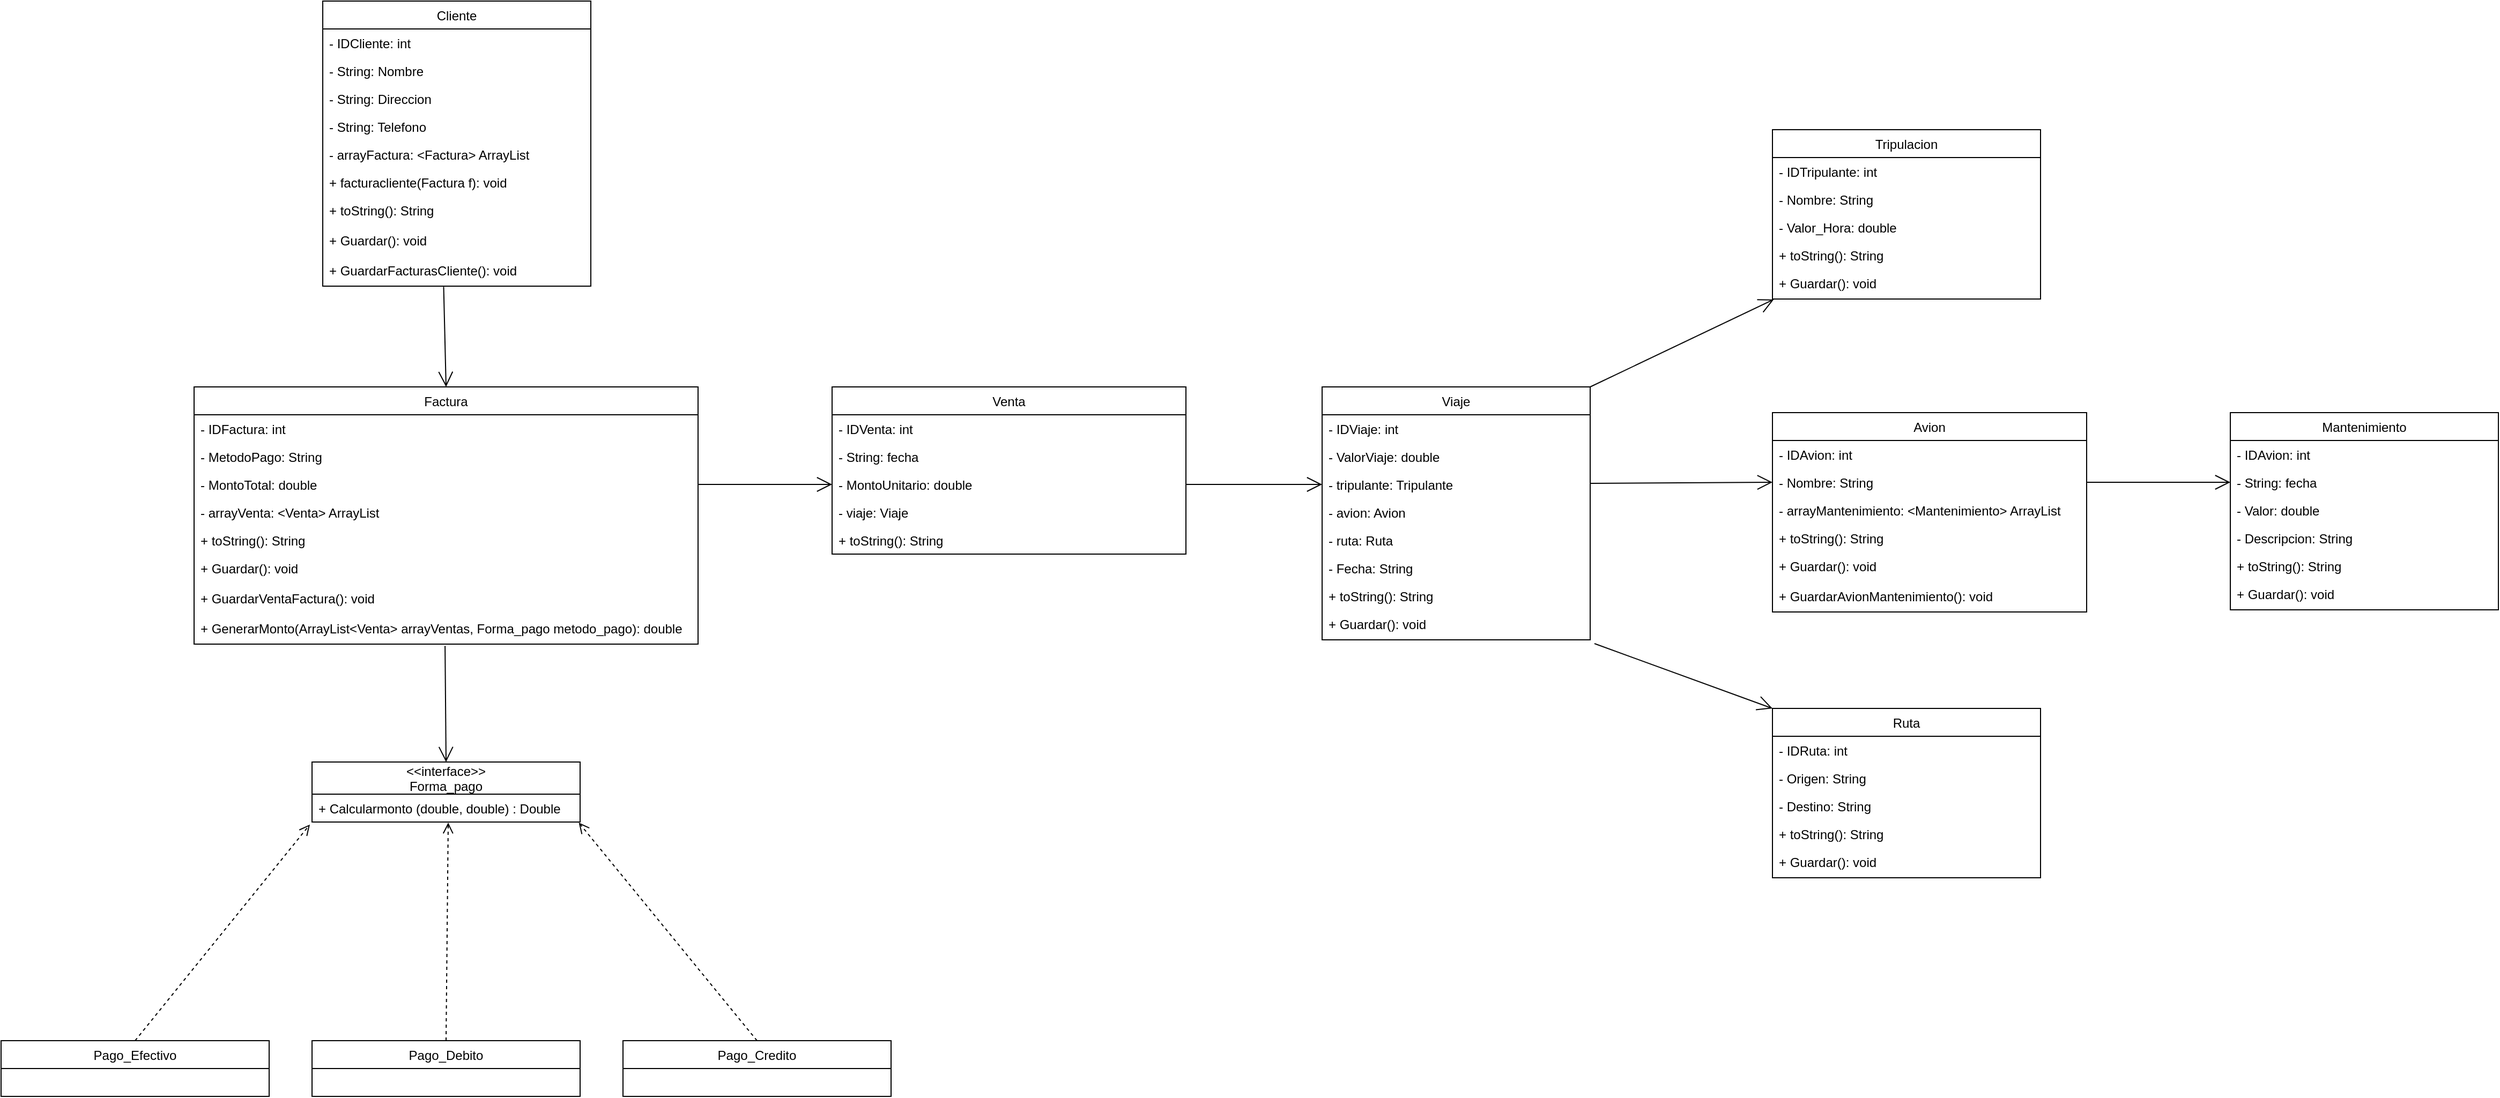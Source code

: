 <mxfile version="13.4.9" type="device" pages="2"><diagram id="Z25wBs1ccYOG37ImAIh9" name="Diagrama de Clases"><mxGraphModel dx="4899" dy="2285" grid="1" gridSize="10" guides="1" tooltips="1" connect="1" arrows="1" fold="1" page="1" pageScale="1" pageWidth="827" pageHeight="1169" math="0" shadow="0"><root><mxCell id="0"/><mxCell id="1" parent="0"/><mxCell id="sHvFcdhPHWUaCj-SSLkh-11" value="" style="html=1;verticalAlign=bottom;endArrow=open;dashed=1;endSize=8;exitX=0.5;exitY=0;exitDx=0;exitDy=0;entryX=0.995;entryY=1.021;entryDx=0;entryDy=0;entryPerimeter=0;" parent="1" source="sHvFcdhPHWUaCj-SSLkh-1" target="sHvFcdhPHWUaCj-SSLkh-10" edge="1"><mxGeometry relative="1" as="geometry"><mxPoint x="-645" y="300" as="sourcePoint"/><mxPoint x="-725" y="300" as="targetPoint"/></mxGeometry></mxCell><mxCell id="sHvFcdhPHWUaCj-SSLkh-12" value="" style="html=1;verticalAlign=bottom;endArrow=open;dashed=1;endSize=8;exitX=0.5;exitY=0;exitDx=0;exitDy=0;entryX=0.508;entryY=1.021;entryDx=0;entryDy=0;entryPerimeter=0;" parent="1" source="sHvFcdhPHWUaCj-SSLkh-5" target="sHvFcdhPHWUaCj-SSLkh-10" edge="1"><mxGeometry relative="1" as="geometry"><mxPoint x="-450" y="430" as="sourcePoint"/><mxPoint x="-705" y="270" as="targetPoint"/></mxGeometry></mxCell><mxCell id="sHvFcdhPHWUaCj-SSLkh-13" value="" style="html=1;verticalAlign=bottom;endArrow=open;dashed=1;endSize=8;exitX=0.5;exitY=0;exitDx=0;exitDy=0;entryX=-0.008;entryY=1.09;entryDx=0;entryDy=0;entryPerimeter=0;" parent="1" source="sHvFcdhPHWUaCj-SSLkh-7" target="sHvFcdhPHWUaCj-SSLkh-10" edge="1"><mxGeometry relative="1" as="geometry"><mxPoint x="-440" y="440" as="sourcePoint"/><mxPoint x="-596.25" y="272.546" as="targetPoint"/></mxGeometry></mxCell><mxCell id="sHvFcdhPHWUaCj-SSLkh-91" value="" style="endArrow=open;endFill=1;endSize=12;html=1;entryX=0.5;entryY=0;entryDx=0;entryDy=0;exitX=0.498;exitY=1.056;exitDx=0;exitDy=0;exitPerimeter=0;" parent="1" source="sHvFcdhPHWUaCj-SSLkh-88" target="sHvFcdhPHWUaCj-SSLkh-9" edge="1"><mxGeometry width="160" relative="1" as="geometry"><mxPoint x="-1165" y="-30" as="sourcePoint"/><mxPoint x="-645" y="167.93" as="targetPoint"/></mxGeometry></mxCell><mxCell id="L1FvpwzMCT5sLT5Tfhql-2" value="" style="endArrow=open;endFill=1;endSize=12;html=1;entryX=0;entryY=0.5;entryDx=0;entryDy=0;exitX=1;exitY=0.5;exitDx=0;exitDy=0;" edge="1" parent="1" source="sHvFcdhPHWUaCj-SSLkh-85" target="sHvFcdhPHWUaCj-SSLkh-71"><mxGeometry width="160" relative="1" as="geometry"><mxPoint x="-1030" y="-120" as="sourcePoint"/><mxPoint x="-900" y="-119" as="targetPoint"/></mxGeometry></mxCell><mxCell id="L1FvpwzMCT5sLT5Tfhql-3" value="" style="endArrow=open;endFill=1;endSize=12;html=1;exitX=0.451;exitY=1.021;exitDx=0;exitDy=0;exitPerimeter=0;entryX=0.5;entryY=0;entryDx=0;entryDy=0;" edge="1" parent="1" source="sHvFcdhPHWUaCj-SSLkh-81" target="sHvFcdhPHWUaCj-SSLkh-82"><mxGeometry width="160" relative="1" as="geometry"><mxPoint x="-1166" y="-363" as="sourcePoint"/><mxPoint x="-1166" y="-210" as="targetPoint"/></mxGeometry></mxCell><mxCell id="L1FvpwzMCT5sLT5Tfhql-4" value="" style="endArrow=open;endFill=1;endSize=12;html=1;exitX=1;exitY=0.5;exitDx=0;exitDy=0;" edge="1" parent="1" source="sHvFcdhPHWUaCj-SSLkh-71"><mxGeometry width="160" relative="1" as="geometry"><mxPoint x="-523" y="-119" as="sourcePoint"/><mxPoint x="-433" y="-119" as="targetPoint"/></mxGeometry></mxCell><mxCell id="L1FvpwzMCT5sLT5Tfhql-7" value="" style="endArrow=open;endFill=1;endSize=12;html=1;entryX=0;entryY=0.5;entryDx=0;entryDy=0;exitX=1;exitY=0.5;exitDx=0;exitDy=0;" edge="1" parent="1" target="L1FvpwzMCT5sLT5Tfhql-27"><mxGeometry width="160" relative="1" as="geometry"><mxPoint x="-183" y="-120" as="sourcePoint"/><mxPoint x="74" y="-120" as="targetPoint"/></mxGeometry></mxCell><mxCell id="L1FvpwzMCT5sLT5Tfhql-11" value="" style="endArrow=open;endFill=1;endSize=12;html=1;exitX=1;exitY=0.5;exitDx=0;exitDy=0;entryX=0;entryY=0.5;entryDx=0;entryDy=0;" edge="1" parent="1" source="L1FvpwzMCT5sLT5Tfhql-27" target="sHvFcdhPHWUaCj-SSLkh-45"><mxGeometry width="160" relative="1" as="geometry"><mxPoint x="237" y="-119.25" as="sourcePoint"/><mxPoint x="367" y="-119" as="targetPoint"/></mxGeometry></mxCell><mxCell id="L1FvpwzMCT5sLT5Tfhql-12" value="" style="endArrow=open;endFill=1;endSize=12;html=1;entryX=0;entryY=0;entryDx=0;entryDy=0;exitX=1.016;exitY=1.125;exitDx=0;exitDy=0;exitPerimeter=0;" edge="1" parent="1" source="sHvFcdhPHWUaCj-SSLkh-22" target="sHvFcdhPHWUaCj-SSLkh-61"><mxGeometry width="160" relative="1" as="geometry"><mxPoint x="-173" y="-110" as="sourcePoint"/><mxPoint x="84" y="-110" as="targetPoint"/></mxGeometry></mxCell><mxCell id="L1FvpwzMCT5sLT5Tfhql-13" value="" style="endArrow=open;endFill=1;endSize=12;html=1;entryX=0.005;entryY=1.015;entryDx=0;entryDy=0;exitX=1;exitY=0;exitDx=0;exitDy=0;entryPerimeter=0;" edge="1" parent="1" source="sHvFcdhPHWUaCj-SSLkh-14" target="sHvFcdhPHWUaCj-SSLkh-60"><mxGeometry width="160" relative="1" as="geometry"><mxPoint x="-163" y="-100" as="sourcePoint"/><mxPoint x="94" y="-100" as="targetPoint"/></mxGeometry></mxCell><mxCell id="sHvFcdhPHWUaCj-SSLkh-14" value="Viaje" style="swimlane;fontStyle=0;childLayout=stackLayout;horizontal=1;startSize=26;fillColor=none;horizontalStack=0;resizeParent=1;resizeParentMax=0;resizeLast=0;collapsible=1;marginBottom=0;" parent="1" vertex="1"><mxGeometry x="-433" y="-210" width="250" height="236" as="geometry"/></mxCell><mxCell id="sHvFcdhPHWUaCj-SSLkh-19" value="- IDViaje: int" style="text;strokeColor=none;fillColor=none;align=left;verticalAlign=top;spacingLeft=4;spacingRight=4;overflow=hidden;rotatable=0;points=[[0,0.5],[1,0.5]];portConstraint=eastwest;" parent="sHvFcdhPHWUaCj-SSLkh-14" vertex="1"><mxGeometry y="26" width="250" height="26" as="geometry"/></mxCell><mxCell id="L1FvpwzMCT5sLT5Tfhql-23" value="- ValorViaje: double&#10;" style="text;strokeColor=none;fillColor=none;align=left;verticalAlign=top;spacingLeft=4;spacingRight=4;overflow=hidden;rotatable=0;points=[[0,0.5],[1,0.5]];portConstraint=eastwest;" vertex="1" parent="sHvFcdhPHWUaCj-SSLkh-14"><mxGeometry y="52" width="250" height="26" as="geometry"/></mxCell><mxCell id="sHvFcdhPHWUaCj-SSLkh-18" value="- tripulante: Tripulante" style="text;strokeColor=none;fillColor=none;align=left;verticalAlign=top;spacingLeft=4;spacingRight=4;overflow=hidden;rotatable=0;points=[[0,0.5],[1,0.5]];portConstraint=eastwest;" parent="sHvFcdhPHWUaCj-SSLkh-14" vertex="1"><mxGeometry y="78" width="250" height="26" as="geometry"/></mxCell><mxCell id="sHvFcdhPHWUaCj-SSLkh-20" value="- avion: Avion" style="text;strokeColor=none;fillColor=none;align=left;verticalAlign=top;spacingLeft=4;spacingRight=4;overflow=hidden;rotatable=0;points=[[0,0.5],[1,0.5]];portConstraint=eastwest;" parent="sHvFcdhPHWUaCj-SSLkh-14" vertex="1"><mxGeometry y="104" width="250" height="26" as="geometry"/></mxCell><mxCell id="sHvFcdhPHWUaCj-SSLkh-21" value="- ruta: Ruta" style="text;strokeColor=none;fillColor=none;align=left;verticalAlign=top;spacingLeft=4;spacingRight=4;overflow=hidden;rotatable=0;points=[[0,0.5],[1,0.5]];portConstraint=eastwest;" parent="sHvFcdhPHWUaCj-SSLkh-14" vertex="1"><mxGeometry y="130" width="250" height="26" as="geometry"/></mxCell><mxCell id="sHvFcdhPHWUaCj-SSLkh-23" value="- Fecha: String&#10;" style="text;strokeColor=none;fillColor=none;align=left;verticalAlign=top;spacingLeft=4;spacingRight=4;overflow=hidden;rotatable=0;points=[[0,0.5],[1,0.5]];portConstraint=eastwest;" parent="sHvFcdhPHWUaCj-SSLkh-14" vertex="1"><mxGeometry y="156" width="250" height="26" as="geometry"/></mxCell><mxCell id="sHvFcdhPHWUaCj-SSLkh-24" value="+ toString(): String&#10;" style="text;strokeColor=none;fillColor=none;align=left;verticalAlign=top;spacingLeft=4;spacingRight=4;overflow=hidden;rotatable=0;points=[[0,0.5],[1,0.5]];portConstraint=eastwest;" parent="sHvFcdhPHWUaCj-SSLkh-14" vertex="1"><mxGeometry y="182" width="250" height="26" as="geometry"/></mxCell><mxCell id="sHvFcdhPHWUaCj-SSLkh-22" value="+ Guardar(): void" style="text;strokeColor=none;fillColor=none;align=left;verticalAlign=top;spacingLeft=4;spacingRight=4;overflow=hidden;rotatable=0;points=[[0,0.5],[1,0.5]];portConstraint=eastwest;" parent="sHvFcdhPHWUaCj-SSLkh-14" vertex="1"><mxGeometry y="208" width="250" height="28" as="geometry"/></mxCell><mxCell id="sHvFcdhPHWUaCj-SSLkh-54" value="Tripulacion" style="swimlane;fontStyle=0;childLayout=stackLayout;horizontal=1;startSize=26;fillColor=none;horizontalStack=0;resizeParent=1;resizeParentMax=0;resizeLast=0;collapsible=1;marginBottom=0;" parent="1" vertex="1"><mxGeometry x="-13" y="-450" width="250" height="158" as="geometry"/></mxCell><mxCell id="L1FvpwzMCT5sLT5Tfhql-24" value="- IDTripulante: int" style="text;strokeColor=none;fillColor=none;align=left;verticalAlign=top;spacingLeft=4;spacingRight=4;overflow=hidden;rotatable=0;points=[[0,0.5],[1,0.5]];portConstraint=eastwest;" vertex="1" parent="sHvFcdhPHWUaCj-SSLkh-54"><mxGeometry y="26" width="250" height="26" as="geometry"/></mxCell><mxCell id="sHvFcdhPHWUaCj-SSLkh-55" value="- Nombre: String&#10;" style="text;strokeColor=none;fillColor=none;align=left;verticalAlign=top;spacingLeft=4;spacingRight=4;overflow=hidden;rotatable=0;points=[[0,0.5],[1,0.5]];portConstraint=eastwest;" parent="sHvFcdhPHWUaCj-SSLkh-54" vertex="1"><mxGeometry y="52" width="250" height="26" as="geometry"/></mxCell><mxCell id="sHvFcdhPHWUaCj-SSLkh-56" value="- Valor_Hora: double" style="text;strokeColor=none;fillColor=none;align=left;verticalAlign=top;spacingLeft=4;spacingRight=4;overflow=hidden;rotatable=0;points=[[0,0.5],[1,0.5]];portConstraint=eastwest;" parent="sHvFcdhPHWUaCj-SSLkh-54" vertex="1"><mxGeometry y="78" width="250" height="26" as="geometry"/></mxCell><mxCell id="sHvFcdhPHWUaCj-SSLkh-59" value="+ toString(): String&#10;" style="text;strokeColor=none;fillColor=none;align=left;verticalAlign=top;spacingLeft=4;spacingRight=4;overflow=hidden;rotatable=0;points=[[0,0.5],[1,0.5]];portConstraint=eastwest;" parent="sHvFcdhPHWUaCj-SSLkh-54" vertex="1"><mxGeometry y="104" width="250" height="26" as="geometry"/></mxCell><mxCell id="sHvFcdhPHWUaCj-SSLkh-60" value="+ Guardar(): void" style="text;strokeColor=none;fillColor=none;align=left;verticalAlign=top;spacingLeft=4;spacingRight=4;overflow=hidden;rotatable=0;points=[[0,0.5],[1,0.5]];portConstraint=eastwest;" parent="sHvFcdhPHWUaCj-SSLkh-54" vertex="1"><mxGeometry y="130" width="250" height="28" as="geometry"/></mxCell><mxCell id="sHvFcdhPHWUaCj-SSLkh-61" value="Ruta" style="swimlane;fontStyle=0;childLayout=stackLayout;horizontal=1;startSize=26;fillColor=none;horizontalStack=0;resizeParent=1;resizeParentMax=0;resizeLast=0;collapsible=1;marginBottom=0;" parent="1" vertex="1"><mxGeometry x="-13" y="90" width="250" height="158" as="geometry"/></mxCell><mxCell id="sHvFcdhPHWUaCj-SSLkh-62" value="- IDRuta: int" style="text;strokeColor=none;fillColor=none;align=left;verticalAlign=top;spacingLeft=4;spacingRight=4;overflow=hidden;rotatable=0;points=[[0,0.5],[1,0.5]];portConstraint=eastwest;" parent="sHvFcdhPHWUaCj-SSLkh-61" vertex="1"><mxGeometry y="26" width="250" height="26" as="geometry"/></mxCell><mxCell id="L1FvpwzMCT5sLT5Tfhql-28" value="- Origen: String" style="text;strokeColor=none;fillColor=none;align=left;verticalAlign=top;spacingLeft=4;spacingRight=4;overflow=hidden;rotatable=0;points=[[0,0.5],[1,0.5]];portConstraint=eastwest;" vertex="1" parent="sHvFcdhPHWUaCj-SSLkh-61"><mxGeometry y="52" width="250" height="26" as="geometry"/></mxCell><mxCell id="sHvFcdhPHWUaCj-SSLkh-63" value="- Destino: String" style="text;strokeColor=none;fillColor=none;align=left;verticalAlign=top;spacingLeft=4;spacingRight=4;overflow=hidden;rotatable=0;points=[[0,0.5],[1,0.5]];portConstraint=eastwest;" parent="sHvFcdhPHWUaCj-SSLkh-61" vertex="1"><mxGeometry y="78" width="250" height="26" as="geometry"/></mxCell><mxCell id="sHvFcdhPHWUaCj-SSLkh-66" value="+ toString(): String&#10;" style="text;strokeColor=none;fillColor=none;align=left;verticalAlign=top;spacingLeft=4;spacingRight=4;overflow=hidden;rotatable=0;points=[[0,0.5],[1,0.5]];portConstraint=eastwest;" parent="sHvFcdhPHWUaCj-SSLkh-61" vertex="1"><mxGeometry y="104" width="250" height="26" as="geometry"/></mxCell><mxCell id="sHvFcdhPHWUaCj-SSLkh-67" value="+ Guardar(): void" style="text;strokeColor=none;fillColor=none;align=left;verticalAlign=top;spacingLeft=4;spacingRight=4;overflow=hidden;rotatable=0;points=[[0,0.5],[1,0.5]];portConstraint=eastwest;" parent="sHvFcdhPHWUaCj-SSLkh-61" vertex="1"><mxGeometry y="130" width="250" height="28" as="geometry"/></mxCell><mxCell id="sHvFcdhPHWUaCj-SSLkh-75" value="Cliente" style="swimlane;fontStyle=0;childLayout=stackLayout;horizontal=1;startSize=26;fillColor=none;horizontalStack=0;resizeParent=1;resizeParentMax=0;resizeLast=0;collapsible=1;marginBottom=0;" parent="1" vertex="1"><mxGeometry x="-1365" y="-570" width="250" height="266" as="geometry"/></mxCell><mxCell id="sHvFcdhPHWUaCj-SSLkh-76" value="- IDCliente: int&#10;" style="text;strokeColor=none;fillColor=none;align=left;verticalAlign=top;spacingLeft=4;spacingRight=4;overflow=hidden;rotatable=0;points=[[0,0.5],[1,0.5]];portConstraint=eastwest;" parent="sHvFcdhPHWUaCj-SSLkh-75" vertex="1"><mxGeometry y="26" width="250" height="26" as="geometry"/></mxCell><mxCell id="sHvFcdhPHWUaCj-SSLkh-77" value="- String: Nombre" style="text;strokeColor=none;fillColor=none;align=left;verticalAlign=top;spacingLeft=4;spacingRight=4;overflow=hidden;rotatable=0;points=[[0,0.5],[1,0.5]];portConstraint=eastwest;" parent="sHvFcdhPHWUaCj-SSLkh-75" vertex="1"><mxGeometry y="52" width="250" height="26" as="geometry"/></mxCell><mxCell id="sHvFcdhPHWUaCj-SSLkh-78" value="- String: Direccion" style="text;strokeColor=none;fillColor=none;align=left;verticalAlign=top;spacingLeft=4;spacingRight=4;overflow=hidden;rotatable=0;points=[[0,0.5],[1,0.5]];portConstraint=eastwest;" parent="sHvFcdhPHWUaCj-SSLkh-75" vertex="1"><mxGeometry y="78" width="250" height="26" as="geometry"/></mxCell><mxCell id="sHvFcdhPHWUaCj-SSLkh-79" value="- String: Telefono" style="text;strokeColor=none;fillColor=none;align=left;verticalAlign=top;spacingLeft=4;spacingRight=4;overflow=hidden;rotatable=0;points=[[0,0.5],[1,0.5]];portConstraint=eastwest;" parent="sHvFcdhPHWUaCj-SSLkh-75" vertex="1"><mxGeometry y="104" width="250" height="26" as="geometry"/></mxCell><mxCell id="L1FvpwzMCT5sLT5Tfhql-15" value="- arrayFactura: &lt;Factura&gt; ArrayList " style="text;strokeColor=none;fillColor=none;align=left;verticalAlign=top;spacingLeft=4;spacingRight=4;overflow=hidden;rotatable=0;points=[[0,0.5],[1,0.5]];portConstraint=eastwest;" vertex="1" parent="sHvFcdhPHWUaCj-SSLkh-75"><mxGeometry y="130" width="250" height="26" as="geometry"/></mxCell><mxCell id="sHvFcdhPHWUaCj-SSLkh-80" value="+ facturacliente(Factura f): void" style="text;strokeColor=none;fillColor=none;align=left;verticalAlign=top;spacingLeft=4;spacingRight=4;overflow=hidden;rotatable=0;points=[[0,0.5],[1,0.5]];portConstraint=eastwest;" parent="sHvFcdhPHWUaCj-SSLkh-75" vertex="1"><mxGeometry y="156" width="250" height="26" as="geometry"/></mxCell><mxCell id="L1FvpwzMCT5sLT5Tfhql-16" value="+ toString(): String&#10;" style="text;strokeColor=none;fillColor=none;align=left;verticalAlign=top;spacingLeft=4;spacingRight=4;overflow=hidden;rotatable=0;points=[[0,0.5],[1,0.5]];portConstraint=eastwest;" vertex="1" parent="sHvFcdhPHWUaCj-SSLkh-75"><mxGeometry y="182" width="250" height="28" as="geometry"/></mxCell><mxCell id="L1FvpwzMCT5sLT5Tfhql-17" value="+ Guardar(): void" style="text;strokeColor=none;fillColor=none;align=left;verticalAlign=top;spacingLeft=4;spacingRight=4;overflow=hidden;rotatable=0;points=[[0,0.5],[1,0.5]];portConstraint=eastwest;" vertex="1" parent="sHvFcdhPHWUaCj-SSLkh-75"><mxGeometry y="210" width="250" height="28" as="geometry"/></mxCell><mxCell id="sHvFcdhPHWUaCj-SSLkh-81" value="+ GuardarFacturasCliente(): void" style="text;strokeColor=none;fillColor=none;align=left;verticalAlign=top;spacingLeft=4;spacingRight=4;overflow=hidden;rotatable=0;points=[[0,0.5],[1,0.5]];portConstraint=eastwest;" parent="sHvFcdhPHWUaCj-SSLkh-75" vertex="1"><mxGeometry y="238" width="250" height="28" as="geometry"/></mxCell><mxCell id="sHvFcdhPHWUaCj-SSLkh-9" value="&lt;&lt;interface&gt;&gt;&#10;Forma_pago" style="swimlane;fontStyle=0;childLayout=stackLayout;horizontal=1;startSize=30;fillColor=none;horizontalStack=0;resizeParent=1;resizeParentMax=0;resizeLast=0;collapsible=1;marginBottom=0;" parent="1" vertex="1"><mxGeometry x="-1375" y="140" width="250" height="56" as="geometry"/></mxCell><mxCell id="sHvFcdhPHWUaCj-SSLkh-10" value="+ Calcularmonto (double, double) : Double" style="text;strokeColor=none;fillColor=none;align=left;verticalAlign=top;spacingLeft=4;spacingRight=4;overflow=hidden;rotatable=0;points=[[0,0.5],[1,0.5]];portConstraint=eastwest;" parent="sHvFcdhPHWUaCj-SSLkh-9" vertex="1"><mxGeometry y="30" width="250" height="26" as="geometry"/></mxCell><mxCell id="sHvFcdhPHWUaCj-SSLkh-1" value="Pago_Credito" style="swimlane;fontStyle=0;childLayout=stackLayout;horizontal=1;startSize=26;fillColor=none;horizontalStack=0;resizeParent=1;resizeParentMax=0;resizeLast=0;collapsible=1;marginBottom=0;" parent="1" vertex="1"><mxGeometry x="-1085" y="400" width="250" height="52" as="geometry"/></mxCell><mxCell id="sHvFcdhPHWUaCj-SSLkh-5" value="Pago_Debito" style="swimlane;fontStyle=0;childLayout=stackLayout;horizontal=1;startSize=26;fillColor=none;horizontalStack=0;resizeParent=1;resizeParentMax=0;resizeLast=0;collapsible=1;marginBottom=0;" parent="1" vertex="1"><mxGeometry x="-1375" y="400" width="250" height="52" as="geometry"/></mxCell><mxCell id="sHvFcdhPHWUaCj-SSLkh-7" value="Pago_Efectivo" style="swimlane;fontStyle=0;childLayout=stackLayout;horizontal=1;startSize=26;fillColor=none;horizontalStack=0;resizeParent=1;resizeParentMax=0;resizeLast=0;collapsible=1;marginBottom=0;" parent="1" vertex="1"><mxGeometry x="-1665" y="400" width="250" height="52" as="geometry"/></mxCell><mxCell id="sHvFcdhPHWUaCj-SSLkh-82" value="Factura" style="swimlane;fontStyle=0;childLayout=stackLayout;horizontal=1;startSize=26;fillColor=none;horizontalStack=0;resizeParent=1;resizeParentMax=0;resizeLast=0;collapsible=1;marginBottom=0;" parent="1" vertex="1"><mxGeometry x="-1485" y="-210" width="470" height="240" as="geometry"/></mxCell><mxCell id="sHvFcdhPHWUaCj-SSLkh-83" value="- IDFactura: int" style="text;strokeColor=none;fillColor=none;align=left;verticalAlign=top;spacingLeft=4;spacingRight=4;overflow=hidden;rotatable=0;points=[[0,0.5],[1,0.5]];portConstraint=eastwest;" parent="sHvFcdhPHWUaCj-SSLkh-82" vertex="1"><mxGeometry y="26" width="470" height="26" as="geometry"/></mxCell><mxCell id="sHvFcdhPHWUaCj-SSLkh-84" value="- MetodoPago: String" style="text;strokeColor=none;fillColor=none;align=left;verticalAlign=top;spacingLeft=4;spacingRight=4;overflow=hidden;rotatable=0;points=[[0,0.5],[1,0.5]];portConstraint=eastwest;" parent="sHvFcdhPHWUaCj-SSLkh-82" vertex="1"><mxGeometry y="52" width="470" height="26" as="geometry"/></mxCell><mxCell id="sHvFcdhPHWUaCj-SSLkh-85" value="- MontoTotal: double" style="text;strokeColor=none;fillColor=none;align=left;verticalAlign=top;spacingLeft=4;spacingRight=4;overflow=hidden;rotatable=0;points=[[0,0.5],[1,0.5]];portConstraint=eastwest;" parent="sHvFcdhPHWUaCj-SSLkh-82" vertex="1"><mxGeometry y="78" width="470" height="26" as="geometry"/></mxCell><mxCell id="L1FvpwzMCT5sLT5Tfhql-19" value="- arrayVenta: &lt;Venta&gt; ArrayList " style="text;strokeColor=none;fillColor=none;align=left;verticalAlign=top;spacingLeft=4;spacingRight=4;overflow=hidden;rotatable=0;points=[[0,0.5],[1,0.5]];portConstraint=eastwest;" vertex="1" parent="sHvFcdhPHWUaCj-SSLkh-82"><mxGeometry y="104" width="470" height="26" as="geometry"/></mxCell><mxCell id="sHvFcdhPHWUaCj-SSLkh-87" value="+ toString(): String&#10;" style="text;strokeColor=none;fillColor=none;align=left;verticalAlign=top;spacingLeft=4;spacingRight=4;overflow=hidden;rotatable=0;points=[[0,0.5],[1,0.5]];portConstraint=eastwest;" parent="sHvFcdhPHWUaCj-SSLkh-82" vertex="1"><mxGeometry y="130" width="470" height="26" as="geometry"/></mxCell><mxCell id="L1FvpwzMCT5sLT5Tfhql-20" value="+ Guardar(): void" style="text;strokeColor=none;fillColor=none;align=left;verticalAlign=top;spacingLeft=4;spacingRight=4;overflow=hidden;rotatable=0;points=[[0,0.5],[1,0.5]];portConstraint=eastwest;" vertex="1" parent="sHvFcdhPHWUaCj-SSLkh-82"><mxGeometry y="156" width="470" height="28" as="geometry"/></mxCell><mxCell id="L1FvpwzMCT5sLT5Tfhql-21" value="+ GuardarVentaFactura(): void" style="text;strokeColor=none;fillColor=none;align=left;verticalAlign=top;spacingLeft=4;spacingRight=4;overflow=hidden;rotatable=0;points=[[0,0.5],[1,0.5]];portConstraint=eastwest;" vertex="1" parent="sHvFcdhPHWUaCj-SSLkh-82"><mxGeometry y="184" width="470" height="28" as="geometry"/></mxCell><mxCell id="sHvFcdhPHWUaCj-SSLkh-88" value="+ GenerarMonto(ArrayList&lt;Venta&gt; arrayVentas, Forma_pago metodo_pago): double&#10;" style="text;strokeColor=none;fillColor=none;align=left;verticalAlign=top;spacingLeft=4;spacingRight=4;overflow=hidden;rotatable=0;points=[[0,0.5],[1,0.5]];portConstraint=eastwest;" parent="sHvFcdhPHWUaCj-SSLkh-82" vertex="1"><mxGeometry y="212" width="470" height="28" as="geometry"/></mxCell><mxCell id="sHvFcdhPHWUaCj-SSLkh-68" value="Venta" style="swimlane;fontStyle=0;childLayout=stackLayout;horizontal=1;startSize=26;fillColor=none;horizontalStack=0;resizeParent=1;resizeParentMax=0;resizeLast=0;collapsible=1;marginBottom=0;" parent="1" vertex="1"><mxGeometry x="-890" y="-210" width="330" height="156" as="geometry"/></mxCell><mxCell id="sHvFcdhPHWUaCj-SSLkh-69" value="- IDVenta: int" style="text;strokeColor=none;fillColor=none;align=left;verticalAlign=top;spacingLeft=4;spacingRight=4;overflow=hidden;rotatable=0;points=[[0,0.5],[1,0.5]];portConstraint=eastwest;" parent="sHvFcdhPHWUaCj-SSLkh-68" vertex="1"><mxGeometry y="26" width="330" height="26" as="geometry"/></mxCell><mxCell id="sHvFcdhPHWUaCj-SSLkh-70" value="- String: fecha" style="text;strokeColor=none;fillColor=none;align=left;verticalAlign=top;spacingLeft=4;spacingRight=4;overflow=hidden;rotatable=0;points=[[0,0.5],[1,0.5]];portConstraint=eastwest;" parent="sHvFcdhPHWUaCj-SSLkh-68" vertex="1"><mxGeometry y="52" width="330" height="26" as="geometry"/></mxCell><mxCell id="sHvFcdhPHWUaCj-SSLkh-71" value="- MontoUnitario: double" style="text;strokeColor=none;fillColor=none;align=left;verticalAlign=top;spacingLeft=4;spacingRight=4;overflow=hidden;rotatable=0;points=[[0,0.5],[1,0.5]];portConstraint=eastwest;" parent="sHvFcdhPHWUaCj-SSLkh-68" vertex="1"><mxGeometry y="78" width="330" height="26" as="geometry"/></mxCell><mxCell id="sHvFcdhPHWUaCj-SSLkh-73" value="- viaje: Viaje" style="text;strokeColor=none;fillColor=none;align=left;verticalAlign=top;spacingLeft=4;spacingRight=4;overflow=hidden;rotatable=0;points=[[0,0.5],[1,0.5]];portConstraint=eastwest;" parent="sHvFcdhPHWUaCj-SSLkh-68" vertex="1"><mxGeometry y="104" width="330" height="26" as="geometry"/></mxCell><mxCell id="L1FvpwzMCT5sLT5Tfhql-22" value="+ toString(): String&#10;" style="text;strokeColor=none;fillColor=none;align=left;verticalAlign=top;spacingLeft=4;spacingRight=4;overflow=hidden;rotatable=0;points=[[0,0.5],[1,0.5]];portConstraint=eastwest;" vertex="1" parent="sHvFcdhPHWUaCj-SSLkh-68"><mxGeometry y="130" width="330" height="26" as="geometry"/></mxCell><mxCell id="sHvFcdhPHWUaCj-SSLkh-30" value="Avion" style="swimlane;fontStyle=0;childLayout=stackLayout;horizontal=1;startSize=26;fillColor=none;horizontalStack=0;resizeParent=1;resizeParentMax=0;resizeLast=0;collapsible=1;marginBottom=0;" parent="1" vertex="1"><mxGeometry x="-13" y="-186" width="293" height="186" as="geometry"/></mxCell><mxCell id="sHvFcdhPHWUaCj-SSLkh-31" value="- IDAvion: int" style="text;strokeColor=none;fillColor=none;align=left;verticalAlign=top;spacingLeft=4;spacingRight=4;overflow=hidden;rotatable=0;points=[[0,0.5],[1,0.5]];portConstraint=eastwest;" parent="sHvFcdhPHWUaCj-SSLkh-30" vertex="1"><mxGeometry y="26" width="293" height="26" as="geometry"/></mxCell><mxCell id="L1FvpwzMCT5sLT5Tfhql-27" value="- Nombre: String&#10;" style="text;strokeColor=none;fillColor=none;align=left;verticalAlign=top;spacingLeft=4;spacingRight=4;overflow=hidden;rotatable=0;points=[[0,0.5],[1,0.5]];portConstraint=eastwest;" vertex="1" parent="sHvFcdhPHWUaCj-SSLkh-30"><mxGeometry y="52" width="293" height="26" as="geometry"/></mxCell><mxCell id="L1FvpwzMCT5sLT5Tfhql-25" value="- arrayMantenimiento: &lt;Mantenimiento&gt; ArrayList " style="text;strokeColor=none;fillColor=none;align=left;verticalAlign=top;spacingLeft=4;spacingRight=4;overflow=hidden;rotatable=0;points=[[0,0.5],[1,0.5]];portConstraint=eastwest;" vertex="1" parent="sHvFcdhPHWUaCj-SSLkh-30"><mxGeometry y="78" width="293" height="26" as="geometry"/></mxCell><mxCell id="sHvFcdhPHWUaCj-SSLkh-36" value="+ toString(): String&#10;" style="text;strokeColor=none;fillColor=none;align=left;verticalAlign=top;spacingLeft=4;spacingRight=4;overflow=hidden;rotatable=0;points=[[0,0.5],[1,0.5]];portConstraint=eastwest;" parent="sHvFcdhPHWUaCj-SSLkh-30" vertex="1"><mxGeometry y="104" width="293" height="26" as="geometry"/></mxCell><mxCell id="sHvFcdhPHWUaCj-SSLkh-37" value="+ Guardar(): void" style="text;strokeColor=none;fillColor=none;align=left;verticalAlign=top;spacingLeft=4;spacingRight=4;overflow=hidden;rotatable=0;points=[[0,0.5],[1,0.5]];portConstraint=eastwest;" parent="sHvFcdhPHWUaCj-SSLkh-30" vertex="1"><mxGeometry y="130" width="293" height="28" as="geometry"/></mxCell><mxCell id="L1FvpwzMCT5sLT5Tfhql-26" value="+ GuardarAvionMantenimiento(): void" style="text;strokeColor=none;fillColor=none;align=left;verticalAlign=top;spacingLeft=4;spacingRight=4;overflow=hidden;rotatable=0;points=[[0,0.5],[1,0.5]];portConstraint=eastwest;" vertex="1" parent="sHvFcdhPHWUaCj-SSLkh-30"><mxGeometry y="158" width="293" height="28" as="geometry"/></mxCell><mxCell id="sHvFcdhPHWUaCj-SSLkh-43" value="Mantenimiento" style="swimlane;fontStyle=0;childLayout=stackLayout;horizontal=1;startSize=26;fillColor=none;horizontalStack=0;resizeParent=1;resizeParentMax=0;resizeLast=0;collapsible=1;marginBottom=0;" parent="1" vertex="1"><mxGeometry x="414" y="-186" width="250" height="184" as="geometry"/></mxCell><mxCell id="sHvFcdhPHWUaCj-SSLkh-44" value="- IDAvion: int&#10;" style="text;strokeColor=none;fillColor=none;align=left;verticalAlign=top;spacingLeft=4;spacingRight=4;overflow=hidden;rotatable=0;points=[[0,0.5],[1,0.5]];portConstraint=eastwest;" parent="sHvFcdhPHWUaCj-SSLkh-43" vertex="1"><mxGeometry y="26" width="250" height="26" as="geometry"/></mxCell><mxCell id="sHvFcdhPHWUaCj-SSLkh-45" value="- String: fecha" style="text;strokeColor=none;fillColor=none;align=left;verticalAlign=top;spacingLeft=4;spacingRight=4;overflow=hidden;rotatable=0;points=[[0,0.5],[1,0.5]];portConstraint=eastwest;" parent="sHvFcdhPHWUaCj-SSLkh-43" vertex="1"><mxGeometry y="52" width="250" height="26" as="geometry"/></mxCell><mxCell id="sHvFcdhPHWUaCj-SSLkh-46" value="- Valor: double" style="text;strokeColor=none;fillColor=none;align=left;verticalAlign=top;spacingLeft=4;spacingRight=4;overflow=hidden;rotatable=0;points=[[0,0.5],[1,0.5]];portConstraint=eastwest;" parent="sHvFcdhPHWUaCj-SSLkh-43" vertex="1"><mxGeometry y="78" width="250" height="26" as="geometry"/></mxCell><mxCell id="sHvFcdhPHWUaCj-SSLkh-47" value="- Descripcion: String" style="text;strokeColor=none;fillColor=none;align=left;verticalAlign=top;spacingLeft=4;spacingRight=4;overflow=hidden;rotatable=0;points=[[0,0.5],[1,0.5]];portConstraint=eastwest;" parent="sHvFcdhPHWUaCj-SSLkh-43" vertex="1"><mxGeometry y="104" width="250" height="26" as="geometry"/></mxCell><mxCell id="sHvFcdhPHWUaCj-SSLkh-49" value="+ toString(): String&#10;" style="text;strokeColor=none;fillColor=none;align=left;verticalAlign=top;spacingLeft=4;spacingRight=4;overflow=hidden;rotatable=0;points=[[0,0.5],[1,0.5]];portConstraint=eastwest;" parent="sHvFcdhPHWUaCj-SSLkh-43" vertex="1"><mxGeometry y="130" width="250" height="26" as="geometry"/></mxCell><mxCell id="sHvFcdhPHWUaCj-SSLkh-50" value="+ Guardar(): void" style="text;strokeColor=none;fillColor=none;align=left;verticalAlign=top;spacingLeft=4;spacingRight=4;overflow=hidden;rotatable=0;points=[[0,0.5],[1,0.5]];portConstraint=eastwest;" parent="sHvFcdhPHWUaCj-SSLkh-43" vertex="1"><mxGeometry y="156" width="250" height="28" as="geometry"/></mxCell></root></mxGraphModel></diagram><diagram id="SSH5S2lHUOafLW3l52cY" name="DER"><mxGraphModel dx="2015" dy="930" grid="1" gridSize="10" guides="1" tooltips="1" connect="1" arrows="1" fold="1" page="1" pageScale="1" pageWidth="827" pageHeight="1169" math="0" shadow="0"><root><mxCell id="-LSJklqfBwUxZZVcOe2M-0"/><mxCell id="-LSJklqfBwUxZZVcOe2M-1" parent="-LSJklqfBwUxZZVcOe2M-0"/><mxCell id="-LSJklqfBwUxZZVcOe2M-2" value="Cliente" style="rounded=0;whiteSpace=wrap;html=1;" vertex="1" parent="-LSJklqfBwUxZZVcOe2M-1"><mxGeometry x="120" y="40" width="120" height="60" as="geometry"/></mxCell><mxCell id="-LSJklqfBwUxZZVcOe2M-3" value="Tiene" style="rhombus;whiteSpace=wrap;html=1;" vertex="1" parent="-LSJklqfBwUxZZVcOe2M-1"><mxGeometry x="140" y="160" width="80" height="80" as="geometry"/></mxCell><mxCell id="-LSJklqfBwUxZZVcOe2M-4" value="Factura" style="rounded=0;whiteSpace=wrap;html=1;" vertex="1" parent="-LSJklqfBwUxZZVcOe2M-1"><mxGeometry x="120" y="300" width="120" height="60" as="geometry"/></mxCell><mxCell id="-LSJklqfBwUxZZVcOe2M-5" value="Venta" style="rounded=0;whiteSpace=wrap;html=1;" vertex="1" parent="-LSJklqfBwUxZZVcOe2M-1"><mxGeometry x="420" y="300" width="120" height="60" as="geometry"/></mxCell><mxCell id="-LSJklqfBwUxZZVcOe2M-6" value="Posee" style="rhombus;whiteSpace=wrap;html=1;" vertex="1" parent="-LSJklqfBwUxZZVcOe2M-1"><mxGeometry x="290" y="290" width="80" height="80" as="geometry"/></mxCell><mxCell id="-LSJklqfBwUxZZVcOe2M-7" value="Viaje" style="rounded=0;whiteSpace=wrap;html=1;" vertex="1" parent="-LSJklqfBwUxZZVcOe2M-1"><mxGeometry x="720" y="300" width="120" height="60" as="geometry"/></mxCell><mxCell id="-LSJklqfBwUxZZVcOe2M-8" value="Tiene" style="rhombus;whiteSpace=wrap;html=1;" vertex="1" parent="-LSJklqfBwUxZZVcOe2M-1"><mxGeometry x="590" y="290" width="80" height="80" as="geometry"/></mxCell><mxCell id="-LSJklqfBwUxZZVcOe2M-9" value="Cuenta con" style="rhombus;whiteSpace=wrap;html=1;" vertex="1" parent="-LSJklqfBwUxZZVcOe2M-1"><mxGeometry x="890" y="290" width="80" height="80" as="geometry"/></mxCell><mxCell id="-LSJklqfBwUxZZVcOe2M-10" value="Tripulacion" style="rounded=0;whiteSpace=wrap;html=1;" vertex="1" parent="-LSJklqfBwUxZZVcOe2M-1"><mxGeometry x="870" y="170" width="120" height="60" as="geometry"/></mxCell><mxCell id="-LSJklqfBwUxZZVcOe2M-11" value="Avion" style="rounded=0;whiteSpace=wrap;html=1;" vertex="1" parent="-LSJklqfBwUxZZVcOe2M-1"><mxGeometry x="1020" y="300" width="120" height="60" as="geometry"/></mxCell><mxCell id="-LSJklqfBwUxZZVcOe2M-12" value="Ruta" style="rounded=0;whiteSpace=wrap;html=1;" vertex="1" parent="-LSJklqfBwUxZZVcOe2M-1"><mxGeometry x="870" y="430" width="120" height="60" as="geometry"/></mxCell><mxCell id="-LSJklqfBwUxZZVcOe2M-13" value="Mantenimiento" style="rounded=0;whiteSpace=wrap;html=1;" vertex="1" parent="-LSJklqfBwUxZZVcOe2M-1"><mxGeometry x="1320" y="300" width="120" height="60" as="geometry"/></mxCell><mxCell id="-LSJklqfBwUxZZVcOe2M-14" value="Tiene" style="rhombus;whiteSpace=wrap;html=1;" vertex="1" parent="-LSJklqfBwUxZZVcOe2M-1"><mxGeometry x="1190" y="290" width="80" height="80" as="geometry"/></mxCell><mxCell id="-LSJklqfBwUxZZVcOe2M-15" value="" style="endArrow=none;html=1;entryX=0.5;entryY=1;entryDx=0;entryDy=0;exitX=0.5;exitY=0;exitDx=0;exitDy=0;" edge="1" parent="-LSJklqfBwUxZZVcOe2M-1" source="-LSJklqfBwUxZZVcOe2M-3" target="-LSJklqfBwUxZZVcOe2M-2"><mxGeometry width="50" height="50" relative="1" as="geometry"><mxPoint x="390" y="200" as="sourcePoint"/><mxPoint x="440" y="150" as="targetPoint"/></mxGeometry></mxCell><mxCell id="-LSJklqfBwUxZZVcOe2M-16" value="" style="endArrow=none;html=1;entryX=0.5;entryY=1;entryDx=0;entryDy=0;exitX=0.5;exitY=0;exitDx=0;exitDy=0;" edge="1" parent="-LSJklqfBwUxZZVcOe2M-1"><mxGeometry width="50" height="50" relative="1" as="geometry"><mxPoint x="179.5" y="300" as="sourcePoint"/><mxPoint x="179.5" y="240" as="targetPoint"/></mxGeometry></mxCell><mxCell id="-LSJklqfBwUxZZVcOe2M-17" value="" style="endArrow=none;html=1;entryX=0;entryY=0.5;entryDx=0;entryDy=0;exitX=1;exitY=0.5;exitDx=0;exitDy=0;" edge="1" parent="-LSJklqfBwUxZZVcOe2M-1" source="-LSJklqfBwUxZZVcOe2M-4" target="-LSJklqfBwUxZZVcOe2M-6"><mxGeometry width="50" height="50" relative="1" as="geometry"><mxPoint x="200" y="180" as="sourcePoint"/><mxPoint x="200" y="120" as="targetPoint"/></mxGeometry></mxCell><mxCell id="-LSJklqfBwUxZZVcOe2M-18" value="" style="endArrow=none;html=1;entryX=0;entryY=0.5;entryDx=0;entryDy=0;exitX=1;exitY=0.5;exitDx=0;exitDy=0;" edge="1" parent="-LSJklqfBwUxZZVcOe2M-1"><mxGeometry width="50" height="50" relative="1" as="geometry"><mxPoint x="370" y="329.71" as="sourcePoint"/><mxPoint x="420" y="329.71" as="targetPoint"/></mxGeometry></mxCell><mxCell id="-LSJklqfBwUxZZVcOe2M-19" value="" style="endArrow=none;html=1;entryX=0;entryY=0.5;entryDx=0;entryDy=0;exitX=1;exitY=0.5;exitDx=0;exitDy=0;" edge="1" parent="-LSJklqfBwUxZZVcOe2M-1"><mxGeometry width="50" height="50" relative="1" as="geometry"><mxPoint x="540" y="329.66" as="sourcePoint"/><mxPoint x="590" y="329.66" as="targetPoint"/></mxGeometry></mxCell><mxCell id="-LSJklqfBwUxZZVcOe2M-20" value="" style="endArrow=none;html=1;entryX=0;entryY=0.5;entryDx=0;entryDy=0;exitX=1;exitY=0.5;exitDx=0;exitDy=0;" edge="1" parent="-LSJklqfBwUxZZVcOe2M-1"><mxGeometry width="50" height="50" relative="1" as="geometry"><mxPoint x="670" y="329.66" as="sourcePoint"/><mxPoint x="720" y="329.66" as="targetPoint"/></mxGeometry></mxCell><mxCell id="-LSJklqfBwUxZZVcOe2M-22" value="" style="endArrow=none;html=1;entryX=0;entryY=0.5;entryDx=0;entryDy=0;exitX=1;exitY=0.5;exitDx=0;exitDy=0;" edge="1" parent="-LSJklqfBwUxZZVcOe2M-1"><mxGeometry width="50" height="50" relative="1" as="geometry"><mxPoint x="840" y="329.71" as="sourcePoint"/><mxPoint x="890" y="329.71" as="targetPoint"/></mxGeometry></mxCell><mxCell id="-LSJklqfBwUxZZVcOe2M-23" value="" style="endArrow=none;html=1;entryX=0;entryY=0.5;entryDx=0;entryDy=0;exitX=1;exitY=0.5;exitDx=0;exitDy=0;" edge="1" parent="-LSJklqfBwUxZZVcOe2M-1"><mxGeometry width="50" height="50" relative="1" as="geometry"><mxPoint x="970" y="329.58" as="sourcePoint"/><mxPoint x="1020" y="329.58" as="targetPoint"/></mxGeometry></mxCell><mxCell id="-LSJklqfBwUxZZVcOe2M-24" value="" style="endArrow=none;html=1;entryX=0.5;entryY=1;entryDx=0;entryDy=0;exitX=0.5;exitY=0;exitDx=0;exitDy=0;" edge="1" parent="-LSJklqfBwUxZZVcOe2M-1"><mxGeometry width="50" height="50" relative="1" as="geometry"><mxPoint x="929.58" y="290" as="sourcePoint"/><mxPoint x="929.58" y="230" as="targetPoint"/></mxGeometry></mxCell><mxCell id="-LSJklqfBwUxZZVcOe2M-26" value="" style="endArrow=none;html=1;entryX=0.5;entryY=1;entryDx=0;entryDy=0;exitX=0.5;exitY=0;exitDx=0;exitDy=0;" edge="1" parent="-LSJklqfBwUxZZVcOe2M-1"><mxGeometry width="50" height="50" relative="1" as="geometry"><mxPoint x="929.58" y="430" as="sourcePoint"/><mxPoint x="929.58" y="370" as="targetPoint"/></mxGeometry></mxCell><mxCell id="-LSJklqfBwUxZZVcOe2M-27" value="" style="endArrow=none;html=1;entryX=0;entryY=0.5;entryDx=0;entryDy=0;exitX=1;exitY=0.5;exitDx=0;exitDy=0;" edge="1" parent="-LSJklqfBwUxZZVcOe2M-1"><mxGeometry width="50" height="50" relative="1" as="geometry"><mxPoint x="1140" y="329.58" as="sourcePoint"/><mxPoint x="1190" y="329.58" as="targetPoint"/></mxGeometry></mxCell><mxCell id="-LSJklqfBwUxZZVcOe2M-28" value="" style="endArrow=none;html=1;entryX=0;entryY=0.5;entryDx=0;entryDy=0;exitX=1;exitY=0.5;exitDx=0;exitDy=0;" edge="1" parent="-LSJklqfBwUxZZVcOe2M-1"><mxGeometry width="50" height="50" relative="1" as="geometry"><mxPoint x="1270" y="329.58" as="sourcePoint"/><mxPoint x="1320" y="329.58" as="targetPoint"/></mxGeometry></mxCell><mxCell id="-LSJklqfBwUxZZVcOe2M-29" value="1" style="text;html=1;strokeColor=none;fillColor=none;align=center;verticalAlign=middle;whiteSpace=wrap;rounded=0;" vertex="1" parent="-LSJklqfBwUxZZVcOe2M-1"><mxGeometry x="180" y="100" width="40" height="20" as="geometry"/></mxCell><mxCell id="-LSJklqfBwUxZZVcOe2M-31" value="M" style="text;html=1;strokeColor=none;fillColor=none;align=center;verticalAlign=middle;whiteSpace=wrap;rounded=0;" vertex="1" parent="-LSJklqfBwUxZZVcOe2M-1"><mxGeometry x="180" y="280" width="40" height="20" as="geometry"/></mxCell><mxCell id="-LSJklqfBwUxZZVcOe2M-32" value="1" style="text;html=1;strokeColor=none;fillColor=none;align=center;verticalAlign=middle;whiteSpace=wrap;rounded=0;" vertex="1" parent="-LSJklqfBwUxZZVcOe2M-1"><mxGeometry x="240" y="310" width="40" height="20" as="geometry"/></mxCell><mxCell id="-LSJklqfBwUxZZVcOe2M-33" value="M" style="text;html=1;strokeColor=none;fillColor=none;align=center;verticalAlign=middle;whiteSpace=wrap;rounded=0;" vertex="1" parent="-LSJklqfBwUxZZVcOe2M-1"><mxGeometry x="380" y="310" width="40" height="20" as="geometry"/></mxCell><mxCell id="-LSJklqfBwUxZZVcOe2M-35" value="1" style="text;html=1;strokeColor=none;fillColor=none;align=center;verticalAlign=middle;whiteSpace=wrap;rounded=0;" vertex="1" parent="-LSJklqfBwUxZZVcOe2M-1"><mxGeometry x="680" y="310" width="40" height="20" as="geometry"/></mxCell><mxCell id="-LSJklqfBwUxZZVcOe2M-36" value="1" style="text;html=1;strokeColor=none;fillColor=none;align=center;verticalAlign=middle;whiteSpace=wrap;rounded=0;" vertex="1" parent="-LSJklqfBwUxZZVcOe2M-1"><mxGeometry x="540" y="310" width="40" height="20" as="geometry"/></mxCell><mxCell id="-LSJklqfBwUxZZVcOe2M-37" value="1" style="text;html=1;strokeColor=none;fillColor=none;align=center;verticalAlign=middle;whiteSpace=wrap;rounded=0;" vertex="1" parent="-LSJklqfBwUxZZVcOe2M-1"><mxGeometry x="840" y="310" width="40" height="20" as="geometry"/></mxCell><mxCell id="-LSJklqfBwUxZZVcOe2M-38" value="1" style="text;html=1;strokeColor=none;fillColor=none;align=center;verticalAlign=middle;whiteSpace=wrap;rounded=0;" vertex="1" parent="-LSJklqfBwUxZZVcOe2M-1"><mxGeometry x="930" y="230" width="40" height="20" as="geometry"/></mxCell><mxCell id="-LSJklqfBwUxZZVcOe2M-39" value="1" style="text;html=1;strokeColor=none;fillColor=none;align=center;verticalAlign=middle;whiteSpace=wrap;rounded=0;" vertex="1" parent="-LSJklqfBwUxZZVcOe2M-1"><mxGeometry x="980" y="310" width="40" height="20" as="geometry"/></mxCell><mxCell id="-LSJklqfBwUxZZVcOe2M-40" value="1" style="text;html=1;strokeColor=none;fillColor=none;align=center;verticalAlign=middle;whiteSpace=wrap;rounded=0;" vertex="1" parent="-LSJklqfBwUxZZVcOe2M-1"><mxGeometry x="930" y="410" width="40" height="20" as="geometry"/></mxCell><mxCell id="-LSJklqfBwUxZZVcOe2M-41" value="1" style="text;html=1;strokeColor=none;fillColor=none;align=center;verticalAlign=middle;whiteSpace=wrap;rounded=0;" vertex="1" parent="-LSJklqfBwUxZZVcOe2M-1"><mxGeometry x="1140" y="310" width="40" height="20" as="geometry"/></mxCell><mxCell id="-LSJklqfBwUxZZVcOe2M-42" value="M" style="text;html=1;strokeColor=none;fillColor=none;align=center;verticalAlign=middle;whiteSpace=wrap;rounded=0;" vertex="1" parent="-LSJklqfBwUxZZVcOe2M-1"><mxGeometry x="1280" y="310" width="40" height="20" as="geometry"/></mxCell></root></mxGraphModel></diagram></mxfile>